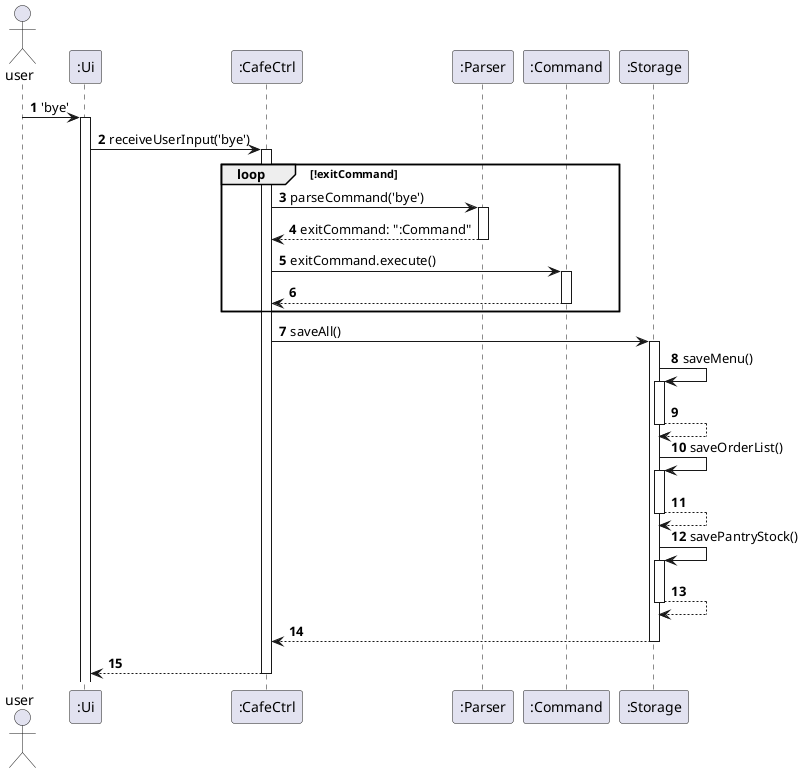 @startuml
!define UI class ":Ui"
!define MAIN class ":CafeCtrl"
!define STORAGE class ":Storage"
!define DATA class ":Data"
!define PARSER class ":Parser"
!define COMMAND class ":Command"

autonumber
Actor user

user -> ":Ui": 'bye'
Activate ":Ui"
":Ui"-> ":CafeCtrl" : receiveUserInput('bye')
loop !exitCommand
Activate ":CafeCtrl"
":CafeCtrl" -> ":Parser" : parseCommand('bye')
Activate ":Parser"
return exitCommand: ":Command"
":CafeCtrl" -> ":Command" : exitCommand.execute()
Activate ":Command"
return
end loop
":CafeCtrl"->":Storage" : saveAll()
Activate ":Storage"
":Storage" -> ":Storage": saveMenu()
Activate ":Storage"
return
":Storage" -> ":Storage": saveOrderList()
Activate ":Storage"
return
":Storage" -> ":Storage": savePantryStock()
Activate ":Storage"
return
return
return

@enduml

